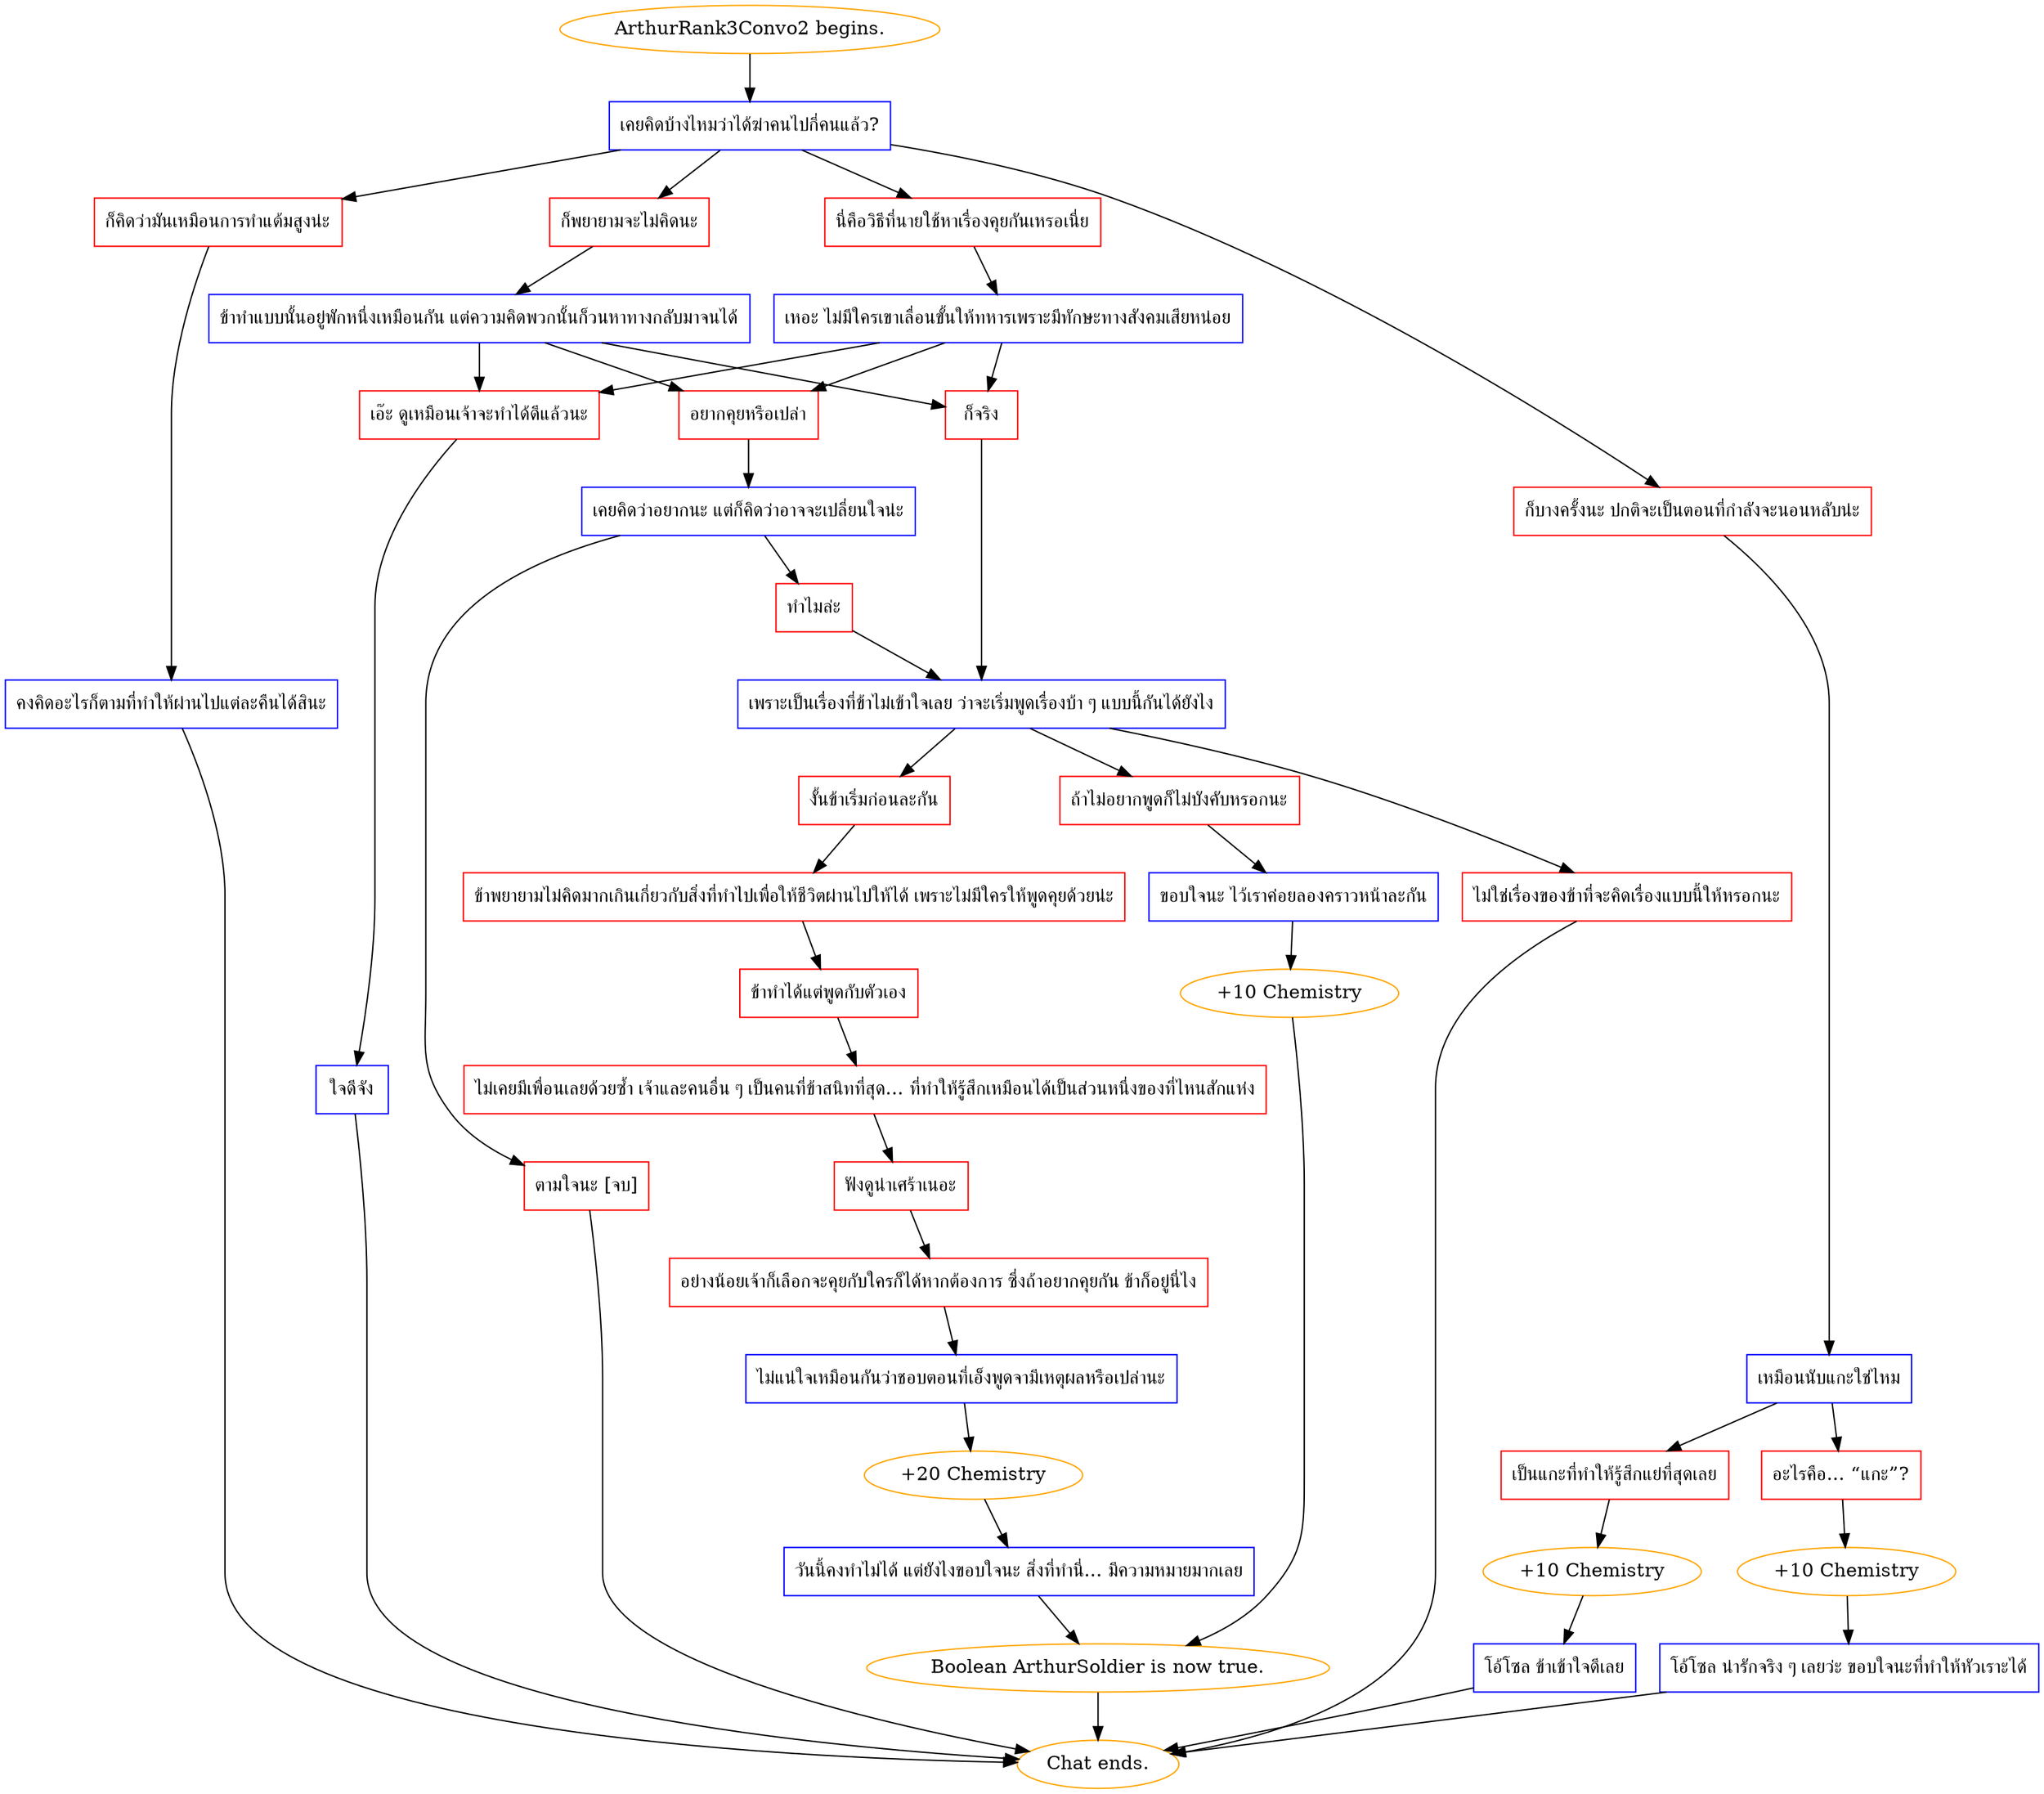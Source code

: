 digraph {
	"ArthurRank3Convo2 begins." [color=orange];
		"ArthurRank3Convo2 begins." -> j1419273684;
	j1419273684 [label="เคยคิดบ้างไหมว่าได้ฆ่าคนไปกี่คนแล้ว?",shape=box,color=blue];
		j1419273684 -> j1597041371;
		j1419273684 -> j3035428540;
		j1419273684 -> j2395758420;
		j1419273684 -> j4083613968;
	j1597041371 [label="ก็พยายามจะไม่คิดนะ",shape=box,color=red];
		j1597041371 -> j2059266101;
	j3035428540 [label="นี่คือวิธีที่นายใช้หาเรื่องคุยกันเหรอเนี่ย",shape=box,color=red];
		j3035428540 -> j2778968943;
	j2395758420 [label="ก็บางครั้งนะ ปกติจะเป็นตอนที่กำลังจะนอนหลับน่ะ",shape=box,color=red];
		j2395758420 -> j2822094571;
	j4083613968 [label="ก็คิดว่ามันเหมือนการทำแต้มสูงน่ะ",shape=box,color=red];
		j4083613968 -> j2807009333;
	j2059266101 [label="ข้าทำแบบนั้นอยู่พักหนึ่งเหมือนกัน แต่ความคิดพวกนั้นก็วนหาทางกลับมาจนได้",shape=box,color=blue];
		j2059266101 -> j388587002;
		j2059266101 -> j340378682;
		j2059266101 -> j233417915;
	j2778968943 [label="เหอะ ไม่มีใครเขาเลื่อนขั้นให้ทหารเพราะมีทักษะทางสังคมเสียหน่อย",shape=box,color=blue];
		j2778968943 -> j388587002;
		j2778968943 -> j340378682;
		j2778968943 -> j233417915;
	j2822094571 [label="เหมือนนับแกะใช่ไหม",shape=box,color=blue];
		j2822094571 -> j2884420151;
		j2822094571 -> j989054712;
	j2807009333 [label="คงคิดอะไรก็ตามที่ทำให้ผ่านไปแต่ละคืนได้สินะ",shape=box,color=blue];
		j2807009333 -> "Chat ends.";
	j388587002 [label="อยากคุยหรือเปล่า",shape=box,color=red];
		j388587002 -> j2987150285;
	j340378682 [label="ก็จริง",shape=box,color=red];
		j340378682 -> j2599957250;
	j233417915 [label="เอ๊ะ ดูเหมือนเจ้าจะทำได้ดีแล้วนะ",shape=box,color=red];
		j233417915 -> j3235768235;
	j2884420151 [label="เป็นแกะที่ทำให้รู้สึกแย่ที่สุดเลย",shape=box,color=red];
		j2884420151 -> j4285913324;
	j989054712 [label="อะไรคือ... “แกะ”?",shape=box,color=red];
		j989054712 -> j1966905943;
	"Chat ends." [color=orange];
	j2987150285 [label="เคยคิดว่าอยากนะ แต่ก็คิดว่าอาจจะเปลี่ยนใจน่ะ",shape=box,color=blue];
		j2987150285 -> j1664394879;
		j2987150285 -> j2956421359;
	j2599957250 [label="เพราะเป็นเรื่องที่ข้าไม่เข้าใจเลย ว่าจะเริ่มพูดเรื่องบ้า ๆ แบบนี้กันได้ยังไง",shape=box,color=blue];
		j2599957250 -> j1790750803;
		j2599957250 -> j3518340351;
		j2599957250 -> j2004237061;
	j3235768235 [label="ใจดีจัง",shape=box,color=blue];
		j3235768235 -> "Chat ends.";
	j4285913324 [label="+10 Chemistry",color=orange];
		j4285913324 -> j996844341;
	j1966905943 [label="+10 Chemistry",color=orange];
		j1966905943 -> j3539190289;
	j1664394879 [label="ทำไมล่ะ",shape=box,color=red];
		j1664394879 -> j2599957250;
	j2956421359 [label="ตามใจนะ [จบ]",shape=box,color=red];
		j2956421359 -> "Chat ends.";
	j1790750803 [label="ถ้าไม่อยากพูดก็ไม่บังคับหรอกนะ",shape=box,color=red];
		j1790750803 -> j3877112103;
	j3518340351 [label="งั้นข้าเริ่มก่อนละกัน",shape=box,color=red];
		j3518340351 -> j2064047465;
	j2004237061 [label="ไม่ใช่เรื่องของข้าที่จะคิดเรื่องแบบนี้ให้หรอกนะ",shape=box,color=red];
		j2004237061 -> "Chat ends.";
	j996844341 [label="โอ้โซล ข้าเข้าใจดีเลย",shape=box,color=blue];
		j996844341 -> "Chat ends.";
	j3539190289 [label="โอ้โซล น่ารักจริง ๆ เลยว่ะ ขอบใจนะที่ทำให้หัวเราะได้",shape=box,color=blue];
		j3539190289 -> "Chat ends.";
	j3877112103 [label="ขอบใจนะ ไว้เราค่อยลองคราวหน้าละกัน",shape=box,color=blue];
		j3877112103 -> j3874352369;
	j2064047465 [label="ข้าพยายามไม่คิดมากเกินเกี่ยวกับสิ่งที่ทำไปเพื่อให้ชีวิตผ่านไปให้ได้ เพราะไม่มีใครให้พูดคุยด้วยน่ะ",shape=box,color=red];
		j2064047465 -> j806779185;
	j3874352369 [label="+10 Chemistry",color=orange];
		j3874352369 -> j1487843466;
	j806779185 [label="ข้าทำได้แต่พูดกับตัวเอง",shape=box,color=red];
		j806779185 -> j639409401;
	j1487843466 [label="Boolean ArthurSoldier is now true.",color=orange];
		j1487843466 -> "Chat ends.";
	j639409401 [label="ไม่เคยมีเพื่อนเลยด้วยซ้ำ เจ้าและคนอื่น ๆ เป็นคนที่ข้าสนิทที่สุด... ที่ทำให้รู้สึกเหมือนได้เป็นส่วนหนึ่งของที่ไหนสักแห่ง",shape=box,color=red];
		j639409401 -> j359739130;
	j359739130 [label="ฟังดูน่าเศร้าเนอะ",shape=box,color=red];
		j359739130 -> j1045142405;
	j1045142405 [label="อย่างน้อยเจ้าก็เลือกจะคุยกับใครก็ได้หากต้องการ ซึ่งถ้าอยากคุยกัน ข้าก็อยู่นี่ไง",shape=box,color=red];
		j1045142405 -> j3617226478;
	j3617226478 [label="ไม่แน่ใจเหมือนกันว่าชอบตอนที่เอ็งพูดจามีเหตุผลหรือเปล่านะ",shape=box,color=blue];
		j3617226478 -> j3670231454;
	j3670231454 [label="+20 Chemistry",color=orange];
		j3670231454 -> j547459424;
	j547459424 [label="วันนี้คงทำไม่ได้ แต่ยังไงขอบใจนะ สิ่งที่ทำนี่... มีความหมายมากเลย",shape=box,color=blue];
		j547459424 -> j1487843466;
}